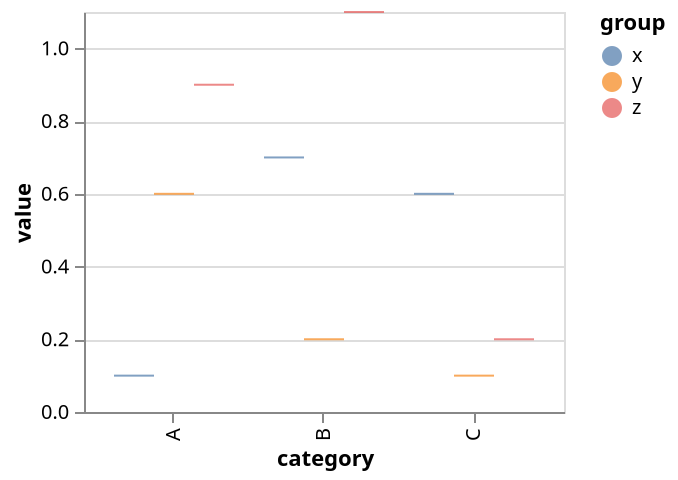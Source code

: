 {
  "$schema": "https://vega.github.io/schema/vega/v5.json",
  "background": "white",
  "padding": 5,
  "height": 200,
  "style": "cell",
  "data": [
    {
      "name": "source_0",
      "values": [
        {"category": "A", "group": "x", "value": 0.1},
        {"category": "A", "group": "y", "value": 0.6},
        {"category": "A", "group": "z", "value": 0.9},
        {"category": "B", "group": "x", "value": 0.7},
        {"category": "B", "group": "y", "value": 0.2},
        {"category": "B", "group": "z", "value": 1.1},
        {"category": "C", "group": "x", "value": 0.6},
        {"category": "C", "group": "y", "value": 0.1},
        {"category": "C", "group": "z", "value": 0.2}
      ]
    },
    {
      "name": "data_0",
      "source": "source_0",
      "transform": [
        {
          "type": "filter",
          "expr": "isValid(datum[\"value\"]) && isFinite(+datum[\"value\"])"
        }
      ]
    }
  ],
  "signals": [
    {
      "name": "x_step",
      "update": "20 * bandspace(domain('xOffset').length, 0, 0) / (1-0.2)"
    },
    {
      "name": "width",
      "update": "bandspace(domain('x').length, 0.2, 0.2) * x_step"
    }
  ],
  "marks": [
    {
      "name": "marks",
      "type": "rect",
      "style": ["tick"],
      "from": {"data": "data_0"},
      "encode": {
        "update": {
          "opacity": {"value": 0.7},
          "fill": {"scale": "color", "field": "group"},
          "ariaRoleDescription": {"value": "tick"},
          "description": {
            "signal": "\"category: \" + (isValid(datum[\"category\"]) ? datum[\"category\"] : \"\"+datum[\"category\"]) + \"; value: \" + (format(datum[\"value\"], \"\")) + \"; group: \" + (isValid(datum[\"group\"]) ? datum[\"group\"] : \"\"+datum[\"group\"])"
          },
          "xc": {
            "scale": "x",
            "field": "category",
            "offset": {"scale": "xOffset", "field": "group", "band": 0.5}
          },
          "yc": {"scale": "y", "field": "value"},
          "width": {"scale": "xOffset", "band": 1},
          "height": {"value": 1}
        }
      }
    }
  ],
  "scales": [
    {
      "name": "x",
      "type": "band",
      "domain": {"data": "data_0", "field": "category", "sort": true},
      "range": {"step": {"signal": "x_step"}},
      "paddingInner": 0.2,
      "paddingOuter": 0.2
    },
    {
      "name": "y",
      "type": "linear",
      "domain": {"data": "data_0", "field": "value"},
      "range": [{"signal": "height"}, 0],
      "nice": true,
      "zero": true
    },
    {
      "name": "xOffset",
      "type": "band",
      "domain": {"data": "data_0", "field": "group", "sort": true},
      "range": {"step": 20}
    },
    {
      "name": "color",
      "type": "ordinal",
      "domain": {"data": "data_0", "field": "group", "sort": true},
      "range": "category"
    }
  ],
  "axes": [
    {
      "scale": "y",
      "orient": "left",
      "gridScale": "x",
      "grid": true,
      "tickCount": {"signal": "ceil(height/40)"},
      "domain": false,
      "labels": false,
      "aria": false,
      "maxExtent": 0,
      "minExtent": 0,
      "ticks": false,
      "zindex": 0
    },
    {
      "scale": "x",
      "orient": "bottom",
      "grid": false,
      "title": "category",
      "labelAlign": "right",
      "labelAngle": 270,
      "labelBaseline": "middle",
      "zindex": 0
    },
    {
      "scale": "y",
      "orient": "left",
      "grid": false,
      "title": "value",
      "labelOverlap": true,
      "tickCount": {"signal": "ceil(height/40)"},
      "zindex": 0
    }
  ],
  "legends": [
    {
      "fill": "color",
      "symbolType": "circle",
      "title": "group",
      "encode": {"symbols": {"update": {"opacity": {"value": 0.7}}}}
    }
  ]
}
